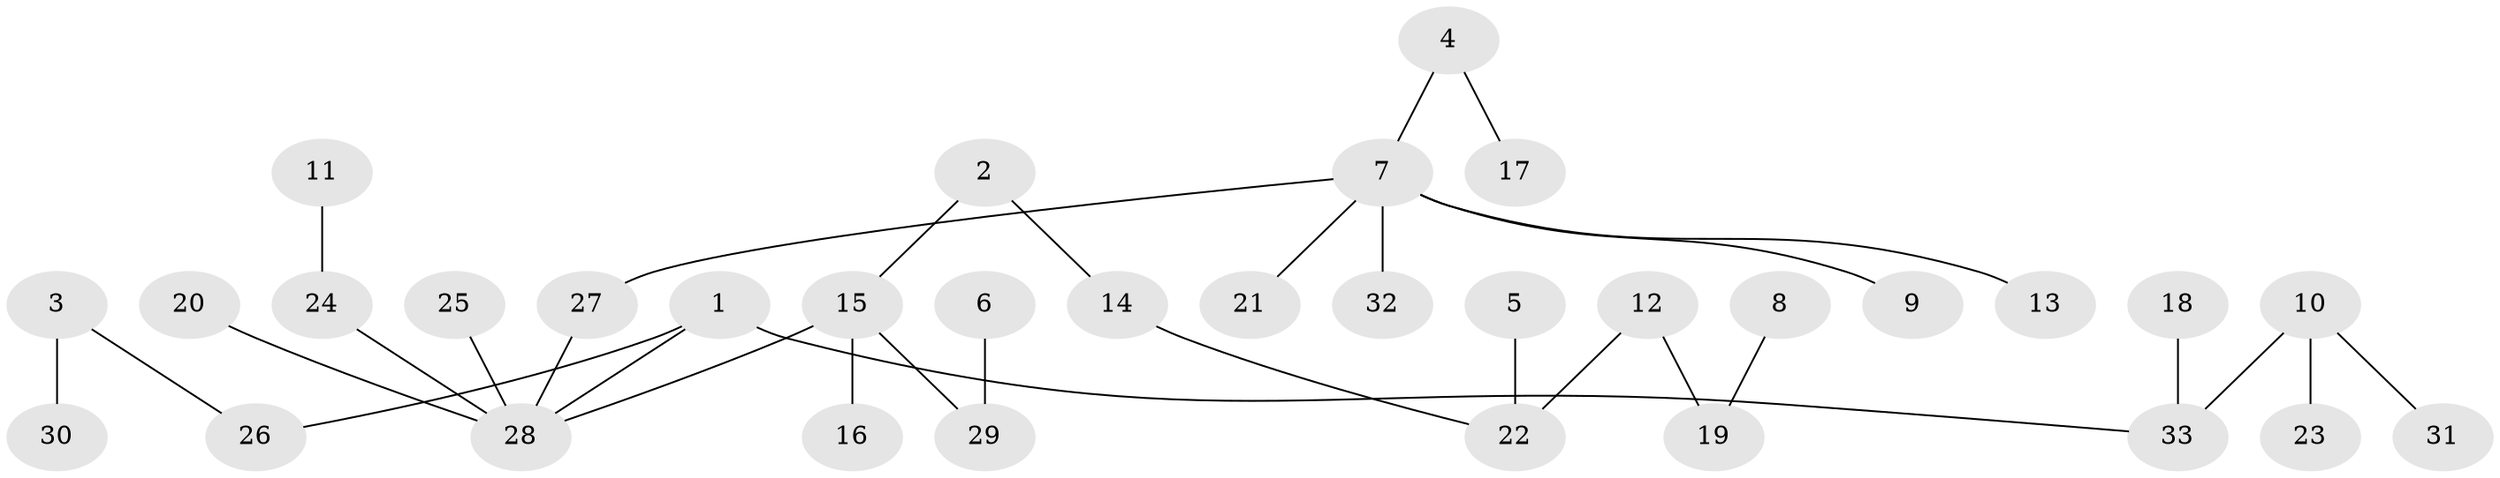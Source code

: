 // original degree distribution, {7: 0.009174311926605505, 3: 0.1559633027522936, 4: 0.07339449541284404, 5: 0.027522935779816515, 6: 0.009174311926605505, 2: 0.23853211009174313, 1: 0.48623853211009177}
// Generated by graph-tools (version 1.1) at 2025/37/03/04/25 23:37:18]
// undirected, 33 vertices, 32 edges
graph export_dot {
  node [color=gray90,style=filled];
  1;
  2;
  3;
  4;
  5;
  6;
  7;
  8;
  9;
  10;
  11;
  12;
  13;
  14;
  15;
  16;
  17;
  18;
  19;
  20;
  21;
  22;
  23;
  24;
  25;
  26;
  27;
  28;
  29;
  30;
  31;
  32;
  33;
  1 -- 26 [weight=1.0];
  1 -- 28 [weight=1.0];
  1 -- 33 [weight=1.0];
  2 -- 14 [weight=1.0];
  2 -- 15 [weight=1.0];
  3 -- 26 [weight=1.0];
  3 -- 30 [weight=1.0];
  4 -- 7 [weight=1.0];
  4 -- 17 [weight=1.0];
  5 -- 22 [weight=1.0];
  6 -- 29 [weight=1.0];
  7 -- 9 [weight=1.0];
  7 -- 13 [weight=1.0];
  7 -- 21 [weight=1.0];
  7 -- 27 [weight=1.0];
  7 -- 32 [weight=1.0];
  8 -- 19 [weight=1.0];
  10 -- 23 [weight=1.0];
  10 -- 31 [weight=1.0];
  10 -- 33 [weight=1.0];
  11 -- 24 [weight=1.0];
  12 -- 19 [weight=1.0];
  12 -- 22 [weight=1.0];
  14 -- 22 [weight=1.0];
  15 -- 16 [weight=1.0];
  15 -- 28 [weight=1.0];
  15 -- 29 [weight=1.0];
  18 -- 33 [weight=1.0];
  20 -- 28 [weight=1.0];
  24 -- 28 [weight=1.0];
  25 -- 28 [weight=1.0];
  27 -- 28 [weight=1.0];
}

